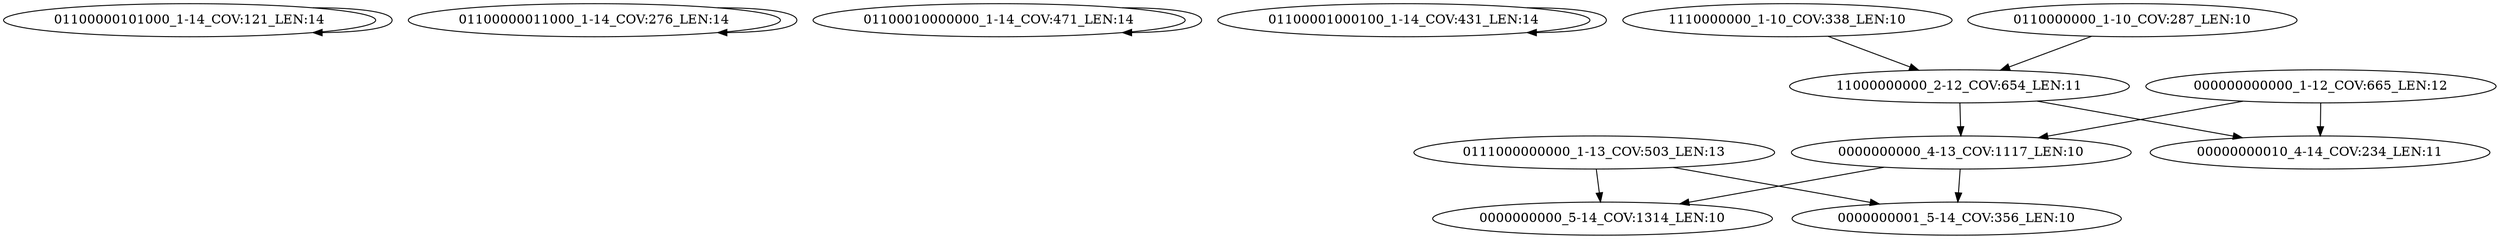 digraph G {
    "01100000101000_1-14_COV:121_LEN:14" -> "01100000101000_1-14_COV:121_LEN:14";
    "01100000011000_1-14_COV:276_LEN:14" -> "01100000011000_1-14_COV:276_LEN:14";
    "01100010000000_1-14_COV:471_LEN:14" -> "01100010000000_1-14_COV:471_LEN:14";
    "01100001000100_1-14_COV:431_LEN:14" -> "01100001000100_1-14_COV:431_LEN:14";
    "1110000000_1-10_COV:338_LEN:10" -> "11000000000_2-12_COV:654_LEN:11";
    "11000000000_2-12_COV:654_LEN:11" -> "0000000000_4-13_COV:1117_LEN:10";
    "11000000000_2-12_COV:654_LEN:11" -> "00000000010_4-14_COV:234_LEN:11";
    "0111000000000_1-13_COV:503_LEN:13" -> "0000000000_5-14_COV:1314_LEN:10";
    "0111000000000_1-13_COV:503_LEN:13" -> "0000000001_5-14_COV:356_LEN:10";
    "0000000000_4-13_COV:1117_LEN:10" -> "0000000000_5-14_COV:1314_LEN:10";
    "0000000000_4-13_COV:1117_LEN:10" -> "0000000001_5-14_COV:356_LEN:10";
    "0110000000_1-10_COV:287_LEN:10" -> "11000000000_2-12_COV:654_LEN:11";
    "000000000000_1-12_COV:665_LEN:12" -> "0000000000_4-13_COV:1117_LEN:10";
    "000000000000_1-12_COV:665_LEN:12" -> "00000000010_4-14_COV:234_LEN:11";
}

